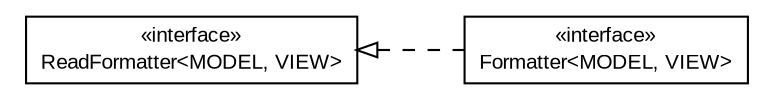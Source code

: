 #!/usr/local/bin/dot
#
# Class diagram 
# Generated by UMLGraph version R5_6-24-gf6e263 (http://www.umlgraph.org/)
#

digraph G {
	edge [fontname="arial",fontsize=10,labelfontname="arial",labelfontsize=10];
	node [fontname="arial",fontsize=10,shape=plaintext];
	nodesep=0.25;
	ranksep=0.5;
	rankdir=LR;
	// org.turbogwt.mvp.databind.client.format.ReadFormatter<MODEL, VIEW>
	c58 [label=<<table title="org.turbogwt.mvp.databind.client.format.ReadFormatter" border="0" cellborder="1" cellspacing="0" cellpadding="2" port="p" href="./ReadFormatter.html">
		<tr><td><table border="0" cellspacing="0" cellpadding="1">
<tr><td align="center" balign="center"> &#171;interface&#187; </td></tr>
<tr><td align="center" balign="center"> ReadFormatter&lt;MODEL, VIEW&gt; </td></tr>
		</table></td></tr>
		</table>>, URL="./ReadFormatter.html", fontname="arial", fontcolor="black", fontsize=10.0];
	// org.turbogwt.mvp.databind.client.format.Formatter<MODEL, VIEW>
	c59 [label=<<table title="org.turbogwt.mvp.databind.client.format.Formatter" border="0" cellborder="1" cellspacing="0" cellpadding="2" port="p" href="./Formatter.html">
		<tr><td><table border="0" cellspacing="0" cellpadding="1">
<tr><td align="center" balign="center"> &#171;interface&#187; </td></tr>
<tr><td align="center" balign="center"> Formatter&lt;MODEL, VIEW&gt; </td></tr>
		</table></td></tr>
		</table>>, URL="./Formatter.html", fontname="arial", fontcolor="black", fontsize=10.0];
	//org.turbogwt.mvp.databind.client.format.Formatter<MODEL, VIEW> implements org.turbogwt.mvp.databind.client.format.ReadFormatter<MODEL, VIEW>
	c58:p -> c59:p [dir=back,arrowtail=empty,style=dashed];
}

